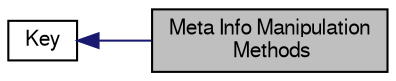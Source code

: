 digraph "Meta Info Manipulation Methods"
{
  edge [fontname="FreeSans",fontsize="10",labelfontname="FreeSans",labelfontsize="10"];
  node [fontname="FreeSans",fontsize="10",shape=record];
  rankdir=LR;
  Node1 [label="Key",height=0.2,width=0.4,color="black", fillcolor="white", style="filled",URL="$group__key.html",tooltip="A Key is the essential class that encapsulates key name , value  and metainfo ."];
  Node0 [label="Meta Info Manipulation\l Methods",height=0.2,width=0.4,color="black", fillcolor="grey75", style="filled" fontcolor="black"];
  Node1->Node0 [shape=plaintext, color="midnightblue", dir="back", style="solid"];
}
